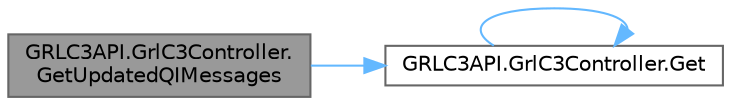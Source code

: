 digraph "GRLC3API.GrlC3Controller.GetUpdatedQIMessages"
{
 // LATEX_PDF_SIZE
  bgcolor="transparent";
  edge [fontname=Helvetica,fontsize=10,labelfontname=Helvetica,labelfontsize=10];
  node [fontname=Helvetica,fontsize=10,shape=box,height=0.2,width=0.4];
  rankdir="LR";
  Node1 [label="GRLC3API.GrlC3Controller.\lGetUpdatedQIMessages",height=0.2,width=0.4,color="gray40", fillcolor="grey60", style="filled", fontcolor="black",tooltip=" "];
  Node1 -> Node2 [color="steelblue1",style="solid"];
  Node2 [label="GRLC3API.GrlC3Controller.Get",height=0.2,width=0.4,color="grey40", fillcolor="white", style="filled",URL="$db/d41/class_g_r_l_c3_a_p_i_1_1_grl_c3_controller.html#a4c6dc6ce4ea37ac94789cebbcb46c39f",tooltip="Call Get method of Rest API's  C# Example:"];
  Node2 -> Node2 [color="steelblue1",style="solid"];
}

